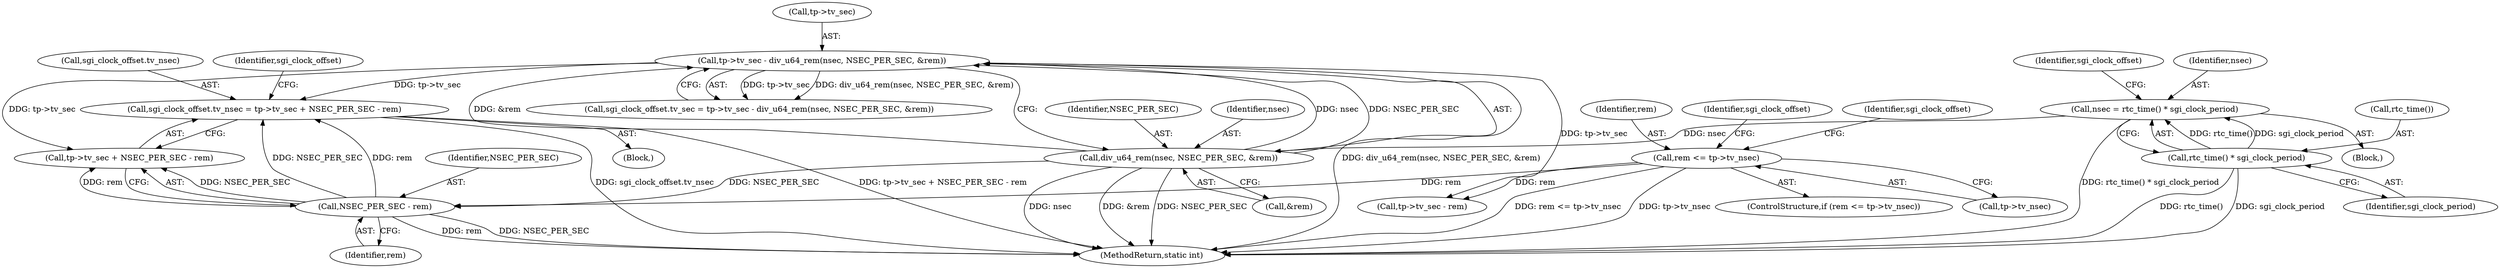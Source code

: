 digraph "0_linux_f8bd2258e2d520dff28c855658bd24bdafb5102d_1@integer" {
"1000141" [label="(Call,sgi_clock_offset.tv_nsec = tp->tv_sec + NSEC_PER_SEC - rem)"];
"1000115" [label="(Call,tp->tv_sec - div_u64_rem(nsec, NSEC_PER_SEC, &rem))"];
"1000119" [label="(Call,div_u64_rem(nsec, NSEC_PER_SEC, &rem))"];
"1000106" [label="(Call,nsec = rtc_time() * sgi_clock_period)"];
"1000108" [label="(Call,rtc_time() * sgi_clock_period)"];
"1000149" [label="(Call,NSEC_PER_SEC - rem)"];
"1000125" [label="(Call,rem <= tp->tv_nsec)"];
"1000116" [label="(Call,tp->tv_sec)"];
"1000143" [label="(Identifier,sgi_clock_offset)"];
"1000124" [label="(ControlStructure,if (rem <= tp->tv_nsec))"];
"1000150" [label="(Identifier,NSEC_PER_SEC)"];
"1000141" [label="(Call,sgi_clock_offset.tv_nsec = tp->tv_sec + NSEC_PER_SEC - rem)"];
"1000134" [label="(Call,tp->tv_sec - rem)"];
"1000125" [label="(Call,rem <= tp->tv_nsec)"];
"1000115" [label="(Call,tp->tv_sec - div_u64_rem(nsec, NSEC_PER_SEC, &rem))"];
"1000119" [label="(Call,div_u64_rem(nsec, NSEC_PER_SEC, &rem))"];
"1000140" [label="(Block,)"];
"1000142" [label="(Call,sgi_clock_offset.tv_nsec)"];
"1000120" [label="(Identifier,nsec)"];
"1000110" [label="(Identifier,sgi_clock_period)"];
"1000145" [label="(Call,tp->tv_sec + NSEC_PER_SEC - rem)"];
"1000108" [label="(Call,rtc_time() * sgi_clock_period)"];
"1000127" [label="(Call,tp->tv_nsec)"];
"1000126" [label="(Identifier,rem)"];
"1000107" [label="(Identifier,nsec)"];
"1000103" [label="(Block,)"];
"1000121" [label="(Identifier,NSEC_PER_SEC)"];
"1000106" [label="(Call,nsec = rtc_time() * sgi_clock_period)"];
"1000111" [label="(Call,sgi_clock_offset.tv_sec = tp->tv_sec - div_u64_rem(nsec, NSEC_PER_SEC, &rem))"];
"1000158" [label="(MethodReturn,static int)"];
"1000149" [label="(Call,NSEC_PER_SEC - rem)"];
"1000113" [label="(Identifier,sgi_clock_offset)"];
"1000109" [label="(Call,rtc_time())"];
"1000132" [label="(Identifier,sgi_clock_offset)"];
"1000154" [label="(Identifier,sgi_clock_offset)"];
"1000122" [label="(Call,&rem)"];
"1000151" [label="(Identifier,rem)"];
"1000141" -> "1000140"  [label="AST: "];
"1000141" -> "1000145"  [label="CFG: "];
"1000142" -> "1000141"  [label="AST: "];
"1000145" -> "1000141"  [label="AST: "];
"1000154" -> "1000141"  [label="CFG: "];
"1000141" -> "1000158"  [label="DDG: sgi_clock_offset.tv_nsec"];
"1000141" -> "1000158"  [label="DDG: tp->tv_sec + NSEC_PER_SEC - rem"];
"1000115" -> "1000141"  [label="DDG: tp->tv_sec"];
"1000149" -> "1000141"  [label="DDG: NSEC_PER_SEC"];
"1000149" -> "1000141"  [label="DDG: rem"];
"1000115" -> "1000111"  [label="AST: "];
"1000115" -> "1000119"  [label="CFG: "];
"1000116" -> "1000115"  [label="AST: "];
"1000119" -> "1000115"  [label="AST: "];
"1000111" -> "1000115"  [label="CFG: "];
"1000115" -> "1000158"  [label="DDG: div_u64_rem(nsec, NSEC_PER_SEC, &rem)"];
"1000115" -> "1000111"  [label="DDG: tp->tv_sec"];
"1000115" -> "1000111"  [label="DDG: div_u64_rem(nsec, NSEC_PER_SEC, &rem)"];
"1000119" -> "1000115"  [label="DDG: nsec"];
"1000119" -> "1000115"  [label="DDG: NSEC_PER_SEC"];
"1000119" -> "1000115"  [label="DDG: &rem"];
"1000115" -> "1000134"  [label="DDG: tp->tv_sec"];
"1000115" -> "1000145"  [label="DDG: tp->tv_sec"];
"1000119" -> "1000122"  [label="CFG: "];
"1000120" -> "1000119"  [label="AST: "];
"1000121" -> "1000119"  [label="AST: "];
"1000122" -> "1000119"  [label="AST: "];
"1000119" -> "1000158"  [label="DDG: NSEC_PER_SEC"];
"1000119" -> "1000158"  [label="DDG: nsec"];
"1000119" -> "1000158"  [label="DDG: &rem"];
"1000106" -> "1000119"  [label="DDG: nsec"];
"1000119" -> "1000149"  [label="DDG: NSEC_PER_SEC"];
"1000106" -> "1000103"  [label="AST: "];
"1000106" -> "1000108"  [label="CFG: "];
"1000107" -> "1000106"  [label="AST: "];
"1000108" -> "1000106"  [label="AST: "];
"1000113" -> "1000106"  [label="CFG: "];
"1000106" -> "1000158"  [label="DDG: rtc_time() * sgi_clock_period"];
"1000108" -> "1000106"  [label="DDG: rtc_time()"];
"1000108" -> "1000106"  [label="DDG: sgi_clock_period"];
"1000108" -> "1000110"  [label="CFG: "];
"1000109" -> "1000108"  [label="AST: "];
"1000110" -> "1000108"  [label="AST: "];
"1000108" -> "1000158"  [label="DDG: sgi_clock_period"];
"1000108" -> "1000158"  [label="DDG: rtc_time()"];
"1000149" -> "1000145"  [label="AST: "];
"1000149" -> "1000151"  [label="CFG: "];
"1000150" -> "1000149"  [label="AST: "];
"1000151" -> "1000149"  [label="AST: "];
"1000145" -> "1000149"  [label="CFG: "];
"1000149" -> "1000158"  [label="DDG: rem"];
"1000149" -> "1000158"  [label="DDG: NSEC_PER_SEC"];
"1000149" -> "1000145"  [label="DDG: NSEC_PER_SEC"];
"1000149" -> "1000145"  [label="DDG: rem"];
"1000125" -> "1000149"  [label="DDG: rem"];
"1000125" -> "1000124"  [label="AST: "];
"1000125" -> "1000127"  [label="CFG: "];
"1000126" -> "1000125"  [label="AST: "];
"1000127" -> "1000125"  [label="AST: "];
"1000132" -> "1000125"  [label="CFG: "];
"1000143" -> "1000125"  [label="CFG: "];
"1000125" -> "1000158"  [label="DDG: rem <= tp->tv_nsec"];
"1000125" -> "1000158"  [label="DDG: tp->tv_nsec"];
"1000125" -> "1000134"  [label="DDG: rem"];
}
